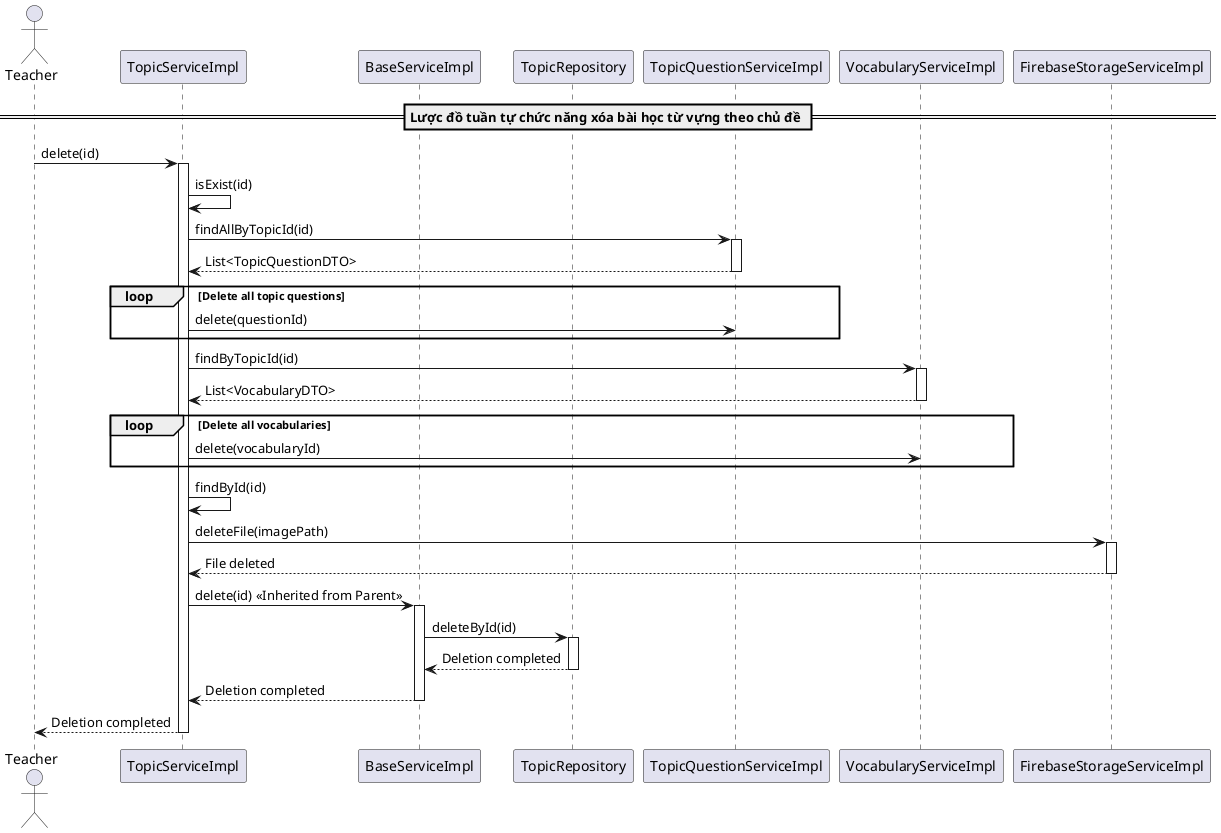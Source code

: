 @startuml deleteTopic

actor Teacher
participant "TopicServiceImpl" as TopicService
participant "BaseServiceImpl" as BaseService
participant "TopicRepository" as Repository
participant "TopicQuestionServiceImpl" as TopicQuestionService
participant "VocabularyServiceImpl" as VocabularyService
participant "FirebaseStorageServiceImpl" as FirebaseStorageService


== Lược đồ tuần tự chức năng xóa bài học từ vựng theo chủ đề ==
Teacher -> TopicService: delete(id)
activate TopicService

TopicService -> TopicService: isExist(id)

TopicService -> TopicQuestionService: findAllByTopicId(id)
activate TopicQuestionService
TopicQuestionService --> TopicService: List<TopicQuestionDTO>
deactivate TopicQuestionService

loop Delete all topic questions
    TopicService -> TopicQuestionService: delete(questionId)
end

TopicService -> VocabularyService: findByTopicId(id)
activate VocabularyService
VocabularyService --> TopicService: List<VocabularyDTO>
deactivate VocabularyService

loop Delete all vocabularies
    TopicService -> VocabularyService: delete(vocabularyId)
end

TopicService -> TopicService: findById(id)
TopicService -> FirebaseStorageService: deleteFile(imagePath)
activate FirebaseStorageService
FirebaseStorageService --> TopicService: File deleted
deactivate FirebaseStorageService

TopicService -> BaseService: delete(id) << Inherited from Parent >>
activate BaseService
BaseService -> Repository: deleteById(id)
activate Repository
Repository --> BaseService: Deletion completed
deactivate Repository
BaseService --> TopicService: Deletion completed
deactivate BaseService

TopicService --> Teacher: Deletion completed
deactivate TopicService

@enduml
